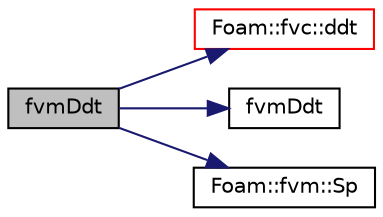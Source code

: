 digraph "fvmDdt"
{
  bgcolor="transparent";
  edge [fontname="Helvetica",fontsize="10",labelfontname="Helvetica",labelfontsize="10"];
  node [fontname="Helvetica",fontsize="10",shape=record];
  rankdir="LR";
  Node629 [label="fvmDdt",height=0.2,width=0.4,color="black", fillcolor="grey75", style="filled", fontcolor="black"];
  Node629 -> Node630 [color="midnightblue",fontsize="10",style="solid",fontname="Helvetica"];
  Node630 [label="Foam::fvc::ddt",height=0.2,width=0.4,color="red",URL="$a21861.html#a5dc871206ab86042756c8ccfdc5797ad"];
  Node629 -> Node927 [color="midnightblue",fontsize="10",style="solid",fontname="Helvetica"];
  Node927 [label="fvmDdt",height=0.2,width=0.4,color="black",URL="$a23285.html#a8602a98a4ac41054bb3dcf8adc93b94b"];
  Node629 -> Node928 [color="midnightblue",fontsize="10",style="solid",fontname="Helvetica"];
  Node928 [label="Foam::fvm::Sp",height=0.2,width=0.4,color="black",URL="$a21862.html#a85d1dcca92042fd0a570c31ea79c160d"];
}
